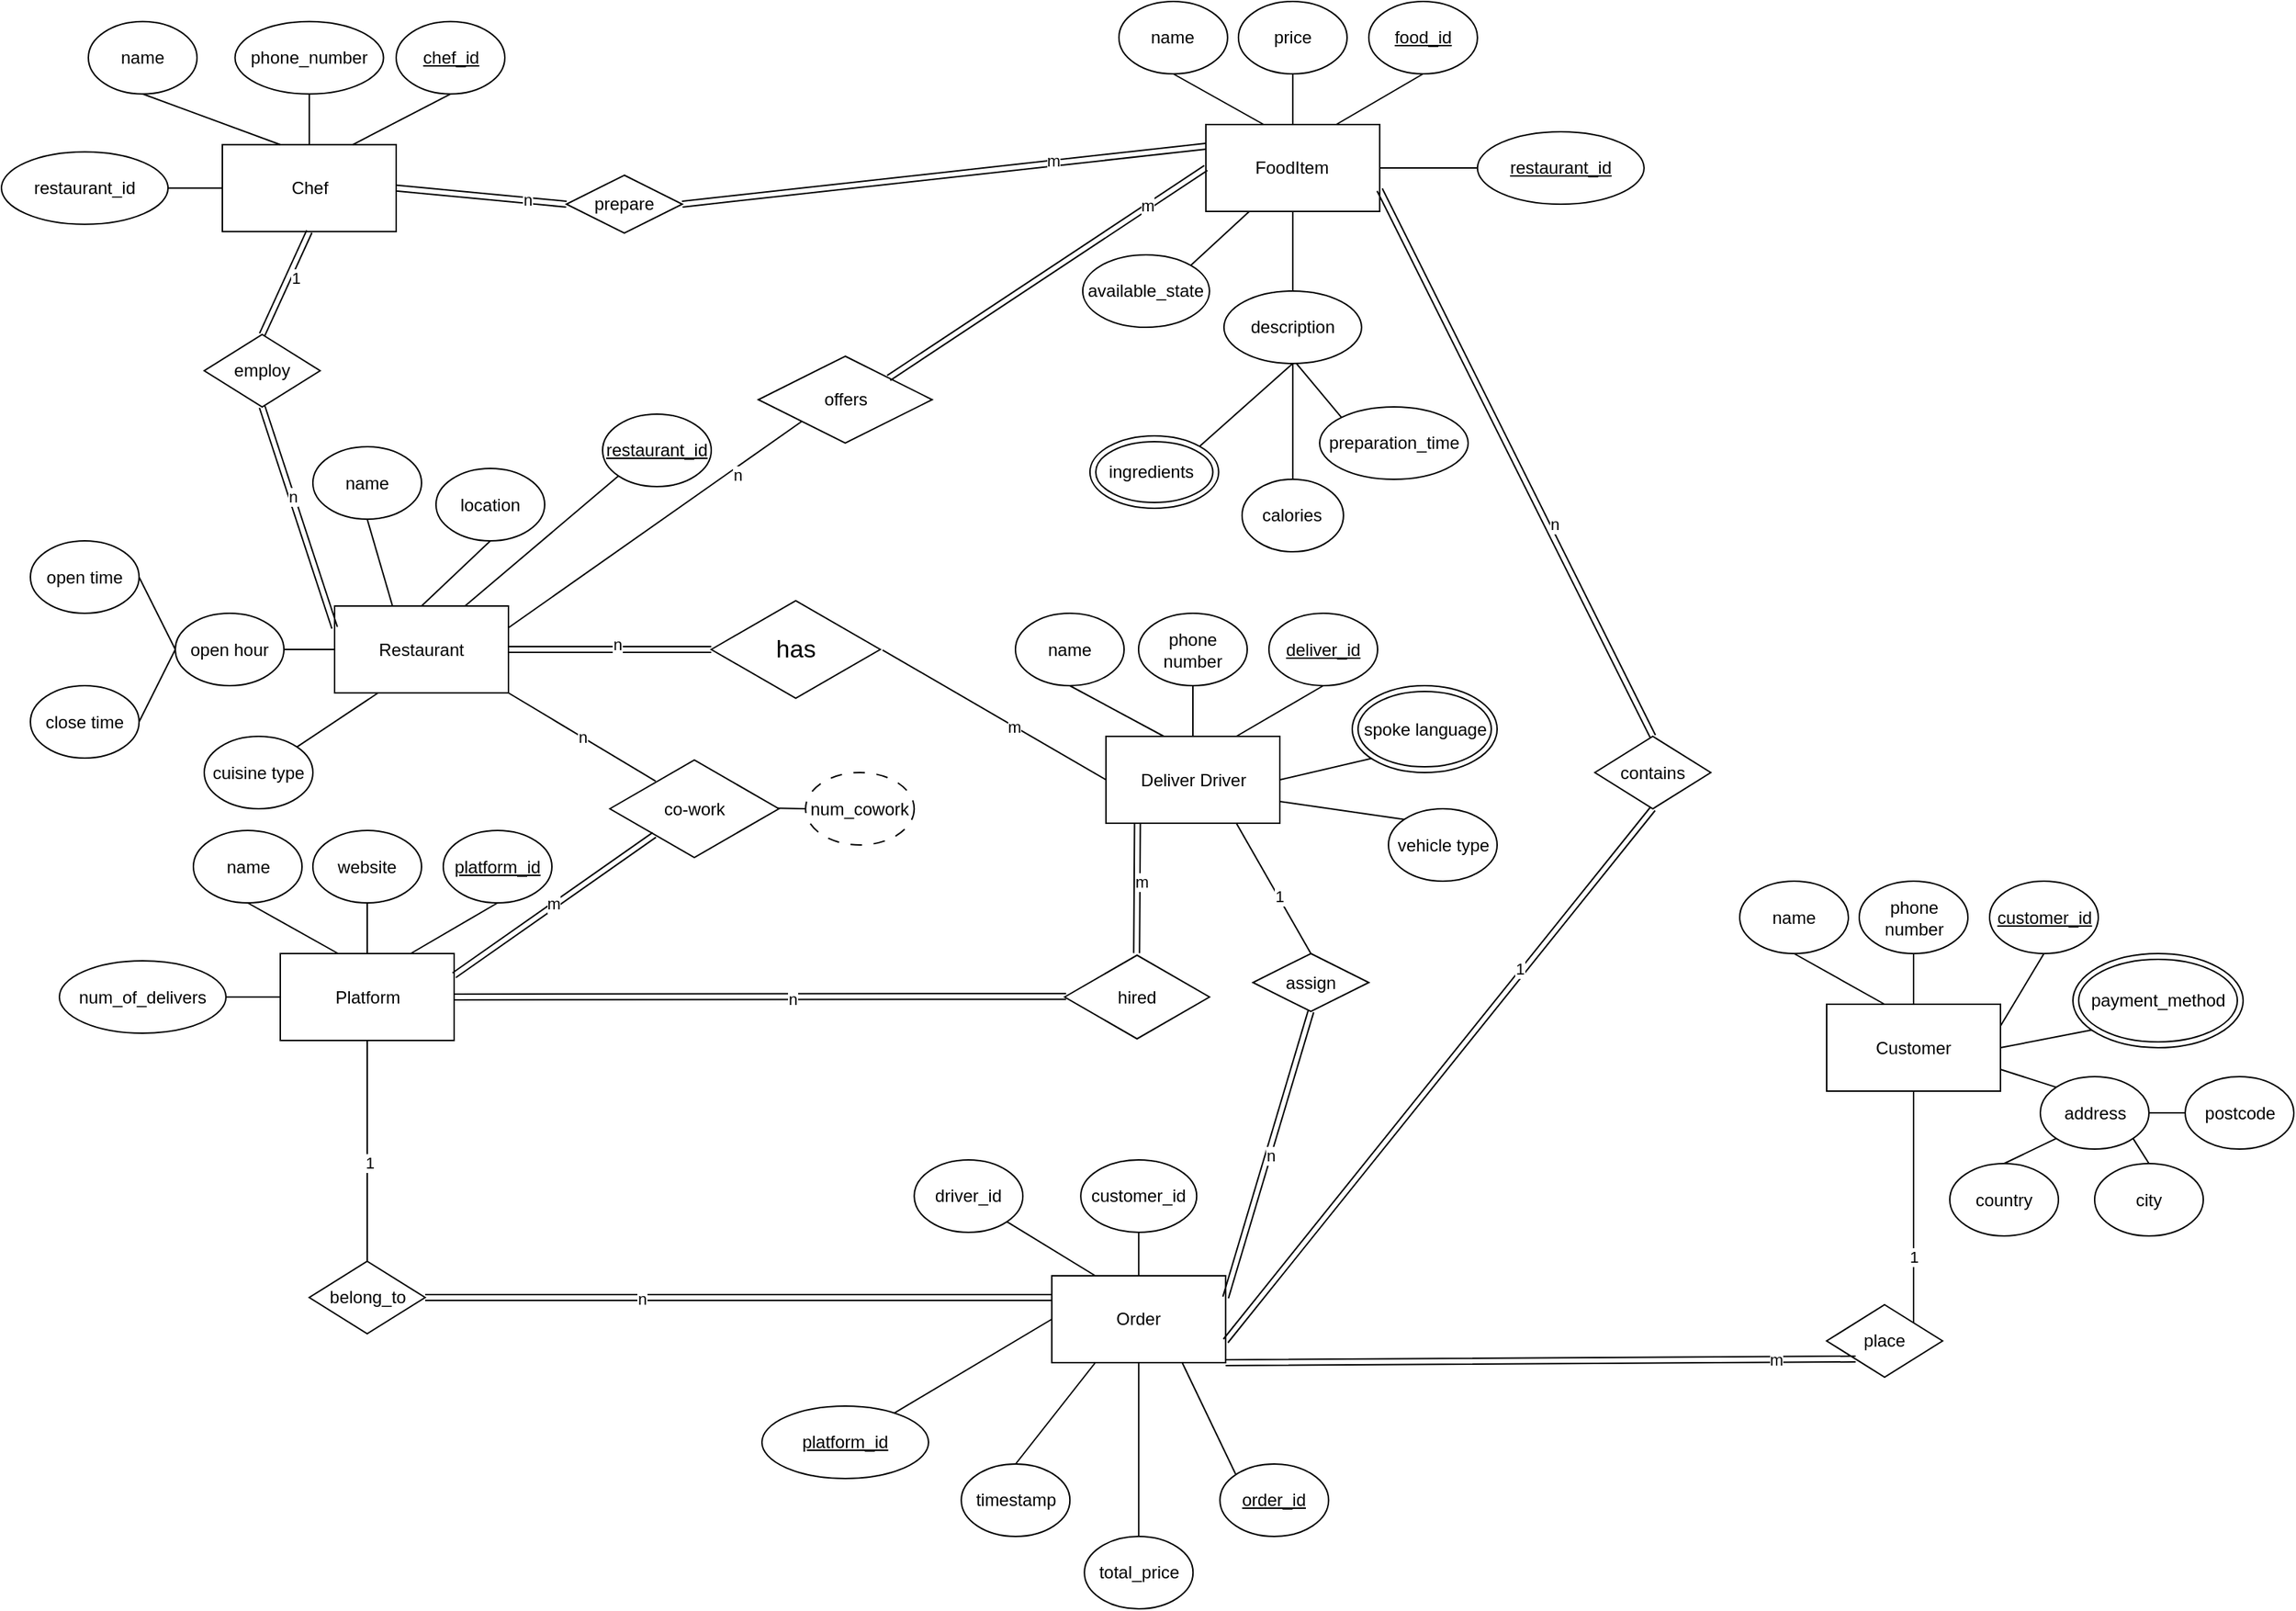 <mxfile version="26.0.16">
  <diagram id="R2lEEEUBdFMjLlhIrx00" name="Page-1">
    <mxGraphModel dx="1193" dy="809" grid="1" gridSize="10" guides="1" tooltips="1" connect="1" arrows="1" fold="1" page="1" pageScale="1" pageWidth="1654" pageHeight="1169" background="#ffffff" math="0" shadow="0" extFonts="Permanent Marker^https://fonts.googleapis.com/css?family=Permanent+Marker">
      <root>
        <mxCell id="0" />
        <mxCell id="1" parent="0" />
        <mxCell id="8IT-xfEcom7HQ6RDg2mn-1" value="Restaurant" style="rounded=0;whiteSpace=wrap;html=1;" parent="1" vertex="1">
          <mxGeometry x="290" y="537.5" width="120" height="60" as="geometry" />
        </mxCell>
        <mxCell id="8IT-xfEcom7HQ6RDg2mn-5" value="&lt;u&gt;restaurant_id&lt;/u&gt;" style="ellipse;whiteSpace=wrap;html=1;" parent="1" vertex="1">
          <mxGeometry x="475" y="405" width="75" height="50" as="geometry" />
        </mxCell>
        <mxCell id="8IT-xfEcom7HQ6RDg2mn-8" value="" style="endArrow=none;html=1;rounded=0;entryX=0;entryY=1;entryDx=0;entryDy=0;exitX=0.75;exitY=0;exitDx=0;exitDy=0;" parent="1" source="8IT-xfEcom7HQ6RDg2mn-1" target="8IT-xfEcom7HQ6RDg2mn-5" edge="1">
          <mxGeometry width="50" height="50" relative="1" as="geometry">
            <mxPoint x="320" y="537.5" as="sourcePoint" />
            <mxPoint x="460" y="577.5" as="targetPoint" />
          </mxGeometry>
        </mxCell>
        <mxCell id="8IT-xfEcom7HQ6RDg2mn-9" value="name" style="ellipse;whiteSpace=wrap;html=1;" parent="1" vertex="1">
          <mxGeometry x="275" y="427.5" width="75" height="50" as="geometry" />
        </mxCell>
        <mxCell id="8IT-xfEcom7HQ6RDg2mn-10" value="location" style="ellipse;whiteSpace=wrap;html=1;" parent="1" vertex="1">
          <mxGeometry x="360" y="442.5" width="75" height="50" as="geometry" />
        </mxCell>
        <mxCell id="8IT-xfEcom7HQ6RDg2mn-11" value="" style="endArrow=none;html=1;rounded=0;entryX=0.5;entryY=1;entryDx=0;entryDy=0;exitX=0.333;exitY=0;exitDx=0;exitDy=0;exitPerimeter=0;" parent="1" source="8IT-xfEcom7HQ6RDg2mn-1" target="8IT-xfEcom7HQ6RDg2mn-9" edge="1">
          <mxGeometry width="50" height="50" relative="1" as="geometry">
            <mxPoint x="360" y="547.5" as="sourcePoint" />
            <mxPoint x="410" y="497.5" as="targetPoint" />
          </mxGeometry>
        </mxCell>
        <mxCell id="8IT-xfEcom7HQ6RDg2mn-12" value="" style="endArrow=none;html=1;rounded=0;entryX=0.5;entryY=1;entryDx=0;entryDy=0;exitX=0.5;exitY=0;exitDx=0;exitDy=0;" parent="1" source="8IT-xfEcom7HQ6RDg2mn-1" target="8IT-xfEcom7HQ6RDg2mn-10" edge="1">
          <mxGeometry width="50" height="50" relative="1" as="geometry">
            <mxPoint x="360" y="548.5" as="sourcePoint" />
            <mxPoint x="390.983" y="471.178" as="targetPoint" />
          </mxGeometry>
        </mxCell>
        <mxCell id="8IT-xfEcom7HQ6RDg2mn-13" value="open hour" style="ellipse;whiteSpace=wrap;html=1;" parent="1" vertex="1">
          <mxGeometry x="180" y="542.5" width="75" height="50" as="geometry" />
        </mxCell>
        <mxCell id="8IT-xfEcom7HQ6RDg2mn-14" value="" style="endArrow=none;html=1;rounded=0;exitX=1;exitY=0.5;exitDx=0;exitDy=0;entryX=0;entryY=0.5;entryDx=0;entryDy=0;" parent="1" source="8IT-xfEcom7HQ6RDg2mn-13" target="8IT-xfEcom7HQ6RDg2mn-1" edge="1">
          <mxGeometry width="50" height="50" relative="1" as="geometry">
            <mxPoint x="300" y="597.5" as="sourcePoint" />
            <mxPoint x="350" y="547.5" as="targetPoint" />
          </mxGeometry>
        </mxCell>
        <mxCell id="8IT-xfEcom7HQ6RDg2mn-16" value="open time" style="ellipse;whiteSpace=wrap;html=1;" parent="1" vertex="1">
          <mxGeometry x="80" y="492.5" width="75" height="50" as="geometry" />
        </mxCell>
        <mxCell id="8IT-xfEcom7HQ6RDg2mn-17" value="close time" style="ellipse;whiteSpace=wrap;html=1;" parent="1" vertex="1">
          <mxGeometry x="80" y="592.5" width="75" height="50" as="geometry" />
        </mxCell>
        <mxCell id="8IT-xfEcom7HQ6RDg2mn-18" value="" style="endArrow=none;html=1;rounded=0;exitX=1;exitY=0.5;exitDx=0;exitDy=0;entryX=0;entryY=0.5;entryDx=0;entryDy=0;" parent="1" source="8IT-xfEcom7HQ6RDg2mn-16" target="8IT-xfEcom7HQ6RDg2mn-13" edge="1">
          <mxGeometry width="50" height="50" relative="1" as="geometry">
            <mxPoint x="180" y="597.5" as="sourcePoint" />
            <mxPoint x="230" y="547.5" as="targetPoint" />
          </mxGeometry>
        </mxCell>
        <mxCell id="8IT-xfEcom7HQ6RDg2mn-19" value="" style="endArrow=none;html=1;rounded=0;exitX=1;exitY=0.5;exitDx=0;exitDy=0;entryX=0;entryY=0.5;entryDx=0;entryDy=0;" parent="1" source="8IT-xfEcom7HQ6RDg2mn-17" target="8IT-xfEcom7HQ6RDg2mn-13" edge="1">
          <mxGeometry width="50" height="50" relative="1" as="geometry">
            <mxPoint x="180" y="597.5" as="sourcePoint" />
            <mxPoint x="230" y="547.5" as="targetPoint" />
          </mxGeometry>
        </mxCell>
        <mxCell id="8IT-xfEcom7HQ6RDg2mn-20" value="cuisine type" style="ellipse;whiteSpace=wrap;html=1;" parent="1" vertex="1">
          <mxGeometry x="200" y="627.5" width="75" height="50" as="geometry" />
        </mxCell>
        <mxCell id="8IT-xfEcom7HQ6RDg2mn-21" value="" style="endArrow=none;html=1;rounded=0;exitX=1;exitY=0;exitDx=0;exitDy=0;entryX=0.25;entryY=1;entryDx=0;entryDy=0;" parent="1" source="8IT-xfEcom7HQ6RDg2mn-20" target="8IT-xfEcom7HQ6RDg2mn-1" edge="1">
          <mxGeometry width="50" height="50" relative="1" as="geometry">
            <mxPoint x="310" y="637.5" as="sourcePoint" />
            <mxPoint x="360" y="587.5" as="targetPoint" />
          </mxGeometry>
        </mxCell>
        <mxCell id="8IT-xfEcom7HQ6RDg2mn-35" value="Deliver Driver" style="rounded=0;whiteSpace=wrap;html=1;" parent="1" vertex="1">
          <mxGeometry x="822.5" y="627.5" width="120" height="60" as="geometry" />
        </mxCell>
        <mxCell id="8IT-xfEcom7HQ6RDg2mn-36" value="&lt;u&gt;deliver_id&lt;/u&gt;" style="ellipse;whiteSpace=wrap;html=1;" parent="1" vertex="1">
          <mxGeometry x="935" y="542.5" width="75" height="50" as="geometry" />
        </mxCell>
        <mxCell id="8IT-xfEcom7HQ6RDg2mn-37" value="" style="endArrow=none;html=1;rounded=0;entryX=0.5;entryY=1;entryDx=0;entryDy=0;exitX=0.75;exitY=0;exitDx=0;exitDy=0;" parent="1" source="8IT-xfEcom7HQ6RDg2mn-35" target="8IT-xfEcom7HQ6RDg2mn-36" edge="1">
          <mxGeometry width="50" height="50" relative="1" as="geometry">
            <mxPoint x="805" y="637.5" as="sourcePoint" />
            <mxPoint x="945" y="677.5" as="targetPoint" />
          </mxGeometry>
        </mxCell>
        <mxCell id="8IT-xfEcom7HQ6RDg2mn-38" value="name" style="ellipse;whiteSpace=wrap;html=1;" parent="1" vertex="1">
          <mxGeometry x="760" y="542.5" width="75" height="50" as="geometry" />
        </mxCell>
        <mxCell id="8IT-xfEcom7HQ6RDg2mn-39" value="phone number" style="ellipse;whiteSpace=wrap;html=1;" parent="1" vertex="1">
          <mxGeometry x="845" y="542.5" width="75" height="50" as="geometry" />
        </mxCell>
        <mxCell id="8IT-xfEcom7HQ6RDg2mn-40" value="" style="endArrow=none;html=1;rounded=0;entryX=0.5;entryY=1;entryDx=0;entryDy=0;exitX=0.333;exitY=0;exitDx=0;exitDy=0;exitPerimeter=0;" parent="1" source="8IT-xfEcom7HQ6RDg2mn-35" target="8IT-xfEcom7HQ6RDg2mn-38" edge="1">
          <mxGeometry width="50" height="50" relative="1" as="geometry">
            <mxPoint x="845" y="647.5" as="sourcePoint" />
            <mxPoint x="895" y="597.5" as="targetPoint" />
          </mxGeometry>
        </mxCell>
        <mxCell id="8IT-xfEcom7HQ6RDg2mn-41" value="" style="endArrow=none;html=1;rounded=0;entryX=0.5;entryY=1;entryDx=0;entryDy=0;exitX=0.5;exitY=0;exitDx=0;exitDy=0;" parent="1" source="8IT-xfEcom7HQ6RDg2mn-35" target="8IT-xfEcom7HQ6RDg2mn-39" edge="1">
          <mxGeometry width="50" height="50" relative="1" as="geometry">
            <mxPoint x="845" y="648.5" as="sourcePoint" />
            <mxPoint x="875.983" y="571.178" as="targetPoint" />
          </mxGeometry>
        </mxCell>
        <mxCell id="8IT-xfEcom7HQ6RDg2mn-43" value="" style="endArrow=none;html=1;rounded=0;exitX=1;exitY=0.5;exitDx=0;exitDy=0;entryX=1;entryY=0.5;entryDx=0;entryDy=0;" parent="1" source="8IT-xfEcom7HQ6RDg2mn-50" target="8IT-xfEcom7HQ6RDg2mn-35" edge="1">
          <mxGeometry width="50" height="50" relative="1" as="geometry">
            <mxPoint x="740" y="667.5" as="sourcePoint" />
            <mxPoint x="835" y="647.5" as="targetPoint" />
          </mxGeometry>
        </mxCell>
        <mxCell id="8IT-xfEcom7HQ6RDg2mn-48" value="vehicle type" style="ellipse;whiteSpace=wrap;html=1;" parent="1" vertex="1">
          <mxGeometry x="1017.5" y="677.5" width="75" height="50" as="geometry" />
        </mxCell>
        <mxCell id="8IT-xfEcom7HQ6RDg2mn-49" value="" style="endArrow=none;html=1;rounded=0;exitX=0;exitY=0;exitDx=0;exitDy=0;entryX=1;entryY=0.75;entryDx=0;entryDy=0;" parent="1" source="8IT-xfEcom7HQ6RDg2mn-48" target="8IT-xfEcom7HQ6RDg2mn-35" edge="1">
          <mxGeometry width="50" height="50" relative="1" as="geometry">
            <mxPoint x="795" y="737.5" as="sourcePoint" />
            <mxPoint x="845" y="687.5" as="targetPoint" />
          </mxGeometry>
        </mxCell>
        <mxCell id="8IT-xfEcom7HQ6RDg2mn-50" value="spoke language" style="ellipse;shape=doubleEllipse;whiteSpace=wrap;html=1;" parent="1" vertex="1">
          <mxGeometry x="992.5" y="592.5" width="100" height="60" as="geometry" />
        </mxCell>
        <mxCell id="8IT-xfEcom7HQ6RDg2mn-52" value="Customer" style="rounded=0;whiteSpace=wrap;html=1;" parent="1" vertex="1">
          <mxGeometry x="1320" y="812.5" width="120" height="60" as="geometry" />
        </mxCell>
        <mxCell id="8IT-xfEcom7HQ6RDg2mn-53" value="&lt;u&gt;customer_id&lt;/u&gt;" style="ellipse;whiteSpace=wrap;html=1;" parent="1" vertex="1">
          <mxGeometry x="1432.5" y="727.5" width="75" height="50" as="geometry" />
        </mxCell>
        <mxCell id="8IT-xfEcom7HQ6RDg2mn-54" value="" style="endArrow=none;html=1;rounded=0;entryX=0.5;entryY=1;entryDx=0;entryDy=0;exitX=1;exitY=0.25;exitDx=0;exitDy=0;" parent="1" source="8IT-xfEcom7HQ6RDg2mn-52" target="8IT-xfEcom7HQ6RDg2mn-53" edge="1">
          <mxGeometry width="50" height="50" relative="1" as="geometry">
            <mxPoint x="1302.5" y="822.5" as="sourcePoint" />
            <mxPoint x="1442.5" y="862.5" as="targetPoint" />
          </mxGeometry>
        </mxCell>
        <mxCell id="8IT-xfEcom7HQ6RDg2mn-55" value="name" style="ellipse;whiteSpace=wrap;html=1;" parent="1" vertex="1">
          <mxGeometry x="1260" y="727.5" width="75" height="50" as="geometry" />
        </mxCell>
        <mxCell id="8IT-xfEcom7HQ6RDg2mn-56" value="phone number" style="ellipse;whiteSpace=wrap;html=1;" parent="1" vertex="1">
          <mxGeometry x="1342.5" y="727.5" width="75" height="50" as="geometry" />
        </mxCell>
        <mxCell id="8IT-xfEcom7HQ6RDg2mn-57" value="" style="endArrow=none;html=1;rounded=0;entryX=0.5;entryY=1;entryDx=0;entryDy=0;exitX=0.333;exitY=0;exitDx=0;exitDy=0;exitPerimeter=0;" parent="1" source="8IT-xfEcom7HQ6RDg2mn-52" target="8IT-xfEcom7HQ6RDg2mn-55" edge="1">
          <mxGeometry width="50" height="50" relative="1" as="geometry">
            <mxPoint x="1342.5" y="832.5" as="sourcePoint" />
            <mxPoint x="1392.5" y="782.5" as="targetPoint" />
          </mxGeometry>
        </mxCell>
        <mxCell id="8IT-xfEcom7HQ6RDg2mn-58" value="" style="endArrow=none;html=1;rounded=0;entryX=0.5;entryY=1;entryDx=0;entryDy=0;exitX=0.5;exitY=0;exitDx=0;exitDy=0;" parent="1" source="8IT-xfEcom7HQ6RDg2mn-52" target="8IT-xfEcom7HQ6RDg2mn-56" edge="1">
          <mxGeometry width="50" height="50" relative="1" as="geometry">
            <mxPoint x="1342.5" y="833.5" as="sourcePoint" />
            <mxPoint x="1373.483" y="756.178" as="targetPoint" />
          </mxGeometry>
        </mxCell>
        <mxCell id="8IT-xfEcom7HQ6RDg2mn-59" value="" style="endArrow=none;html=1;rounded=0;exitX=1;exitY=0.5;exitDx=0;exitDy=0;entryX=1;entryY=0.5;entryDx=0;entryDy=0;" parent="1" source="8IT-xfEcom7HQ6RDg2mn-62" target="8IT-xfEcom7HQ6RDg2mn-52" edge="1">
          <mxGeometry width="50" height="50" relative="1" as="geometry">
            <mxPoint x="1237.5" y="852.5" as="sourcePoint" />
            <mxPoint x="1332.5" y="832.5" as="targetPoint" />
          </mxGeometry>
        </mxCell>
        <mxCell id="8IT-xfEcom7HQ6RDg2mn-60" value="address" style="ellipse;whiteSpace=wrap;html=1;" parent="1" vertex="1">
          <mxGeometry x="1467.5" y="862.5" width="75" height="50" as="geometry" />
        </mxCell>
        <mxCell id="8IT-xfEcom7HQ6RDg2mn-61" value="" style="endArrow=none;html=1;rounded=0;exitX=0;exitY=0;exitDx=0;exitDy=0;entryX=1;entryY=0.75;entryDx=0;entryDy=0;" parent="1" source="8IT-xfEcom7HQ6RDg2mn-60" target="8IT-xfEcom7HQ6RDg2mn-52" edge="1">
          <mxGeometry width="50" height="50" relative="1" as="geometry">
            <mxPoint x="1292.5" y="922.5" as="sourcePoint" />
            <mxPoint x="1342.5" y="872.5" as="targetPoint" />
          </mxGeometry>
        </mxCell>
        <mxCell id="8IT-xfEcom7HQ6RDg2mn-62" value="payment_method" style="ellipse;shape=doubleEllipse;whiteSpace=wrap;html=1;" parent="1" vertex="1">
          <mxGeometry x="1490" y="777.5" width="117.5" height="65" as="geometry" />
        </mxCell>
        <mxCell id="8IT-xfEcom7HQ6RDg2mn-63" value="country" style="ellipse;whiteSpace=wrap;html=1;" parent="1" vertex="1">
          <mxGeometry x="1405" y="922.5" width="75" height="50" as="geometry" />
        </mxCell>
        <mxCell id="8IT-xfEcom7HQ6RDg2mn-64" value="city" style="ellipse;whiteSpace=wrap;html=1;" parent="1" vertex="1">
          <mxGeometry x="1505" y="922.5" width="75" height="50" as="geometry" />
        </mxCell>
        <mxCell id="8IT-xfEcom7HQ6RDg2mn-65" value="postcode" style="ellipse;whiteSpace=wrap;html=1;" parent="1" vertex="1">
          <mxGeometry x="1567.5" y="862.5" width="75" height="50" as="geometry" />
        </mxCell>
        <mxCell id="8IT-xfEcom7HQ6RDg2mn-66" value="" style="endArrow=none;html=1;rounded=0;exitX=0.5;exitY=0;exitDx=0;exitDy=0;entryX=0;entryY=1;entryDx=0;entryDy=0;" parent="1" source="8IT-xfEcom7HQ6RDg2mn-63" target="8IT-xfEcom7HQ6RDg2mn-60" edge="1">
          <mxGeometry width="50" height="50" relative="1" as="geometry">
            <mxPoint x="1487.5" y="892.5" as="sourcePoint" />
            <mxPoint x="1537.5" y="842.5" as="targetPoint" />
          </mxGeometry>
        </mxCell>
        <mxCell id="8IT-xfEcom7HQ6RDg2mn-67" value="" style="endArrow=none;html=1;rounded=0;exitX=0.5;exitY=0;exitDx=0;exitDy=0;entryX=1;entryY=1;entryDx=0;entryDy=0;" parent="1" source="8IT-xfEcom7HQ6RDg2mn-64" target="8IT-xfEcom7HQ6RDg2mn-60" edge="1">
          <mxGeometry width="50" height="50" relative="1" as="geometry">
            <mxPoint x="1487.5" y="892.5" as="sourcePoint" />
            <mxPoint x="1537.5" y="842.5" as="targetPoint" />
          </mxGeometry>
        </mxCell>
        <mxCell id="8IT-xfEcom7HQ6RDg2mn-68" value="" style="endArrow=none;html=1;rounded=0;exitX=1;exitY=0.5;exitDx=0;exitDy=0;entryX=0;entryY=0.5;entryDx=0;entryDy=0;" parent="1" source="8IT-xfEcom7HQ6RDg2mn-60" target="8IT-xfEcom7HQ6RDg2mn-65" edge="1">
          <mxGeometry width="50" height="50" relative="1" as="geometry">
            <mxPoint x="1487.5" y="892.5" as="sourcePoint" />
            <mxPoint x="1537.5" y="842.5" as="targetPoint" />
          </mxGeometry>
        </mxCell>
        <mxCell id="8IT-xfEcom7HQ6RDg2mn-69" value="Platform" style="rounded=0;whiteSpace=wrap;html=1;" parent="1" vertex="1">
          <mxGeometry x="252.5" y="777.5" width="120" height="60" as="geometry" />
        </mxCell>
        <mxCell id="8IT-xfEcom7HQ6RDg2mn-70" value="&lt;u&gt;platform_id&lt;/u&gt;" style="ellipse;whiteSpace=wrap;html=1;" parent="1" vertex="1">
          <mxGeometry x="365" y="692.5" width="75" height="50" as="geometry" />
        </mxCell>
        <mxCell id="8IT-xfEcom7HQ6RDg2mn-71" value="" style="endArrow=none;html=1;rounded=0;entryX=0.5;entryY=1;entryDx=0;entryDy=0;exitX=0.75;exitY=0;exitDx=0;exitDy=0;" parent="1" source="8IT-xfEcom7HQ6RDg2mn-69" target="8IT-xfEcom7HQ6RDg2mn-70" edge="1">
          <mxGeometry width="50" height="50" relative="1" as="geometry">
            <mxPoint x="235" y="787.5" as="sourcePoint" />
            <mxPoint x="375" y="827.5" as="targetPoint" />
          </mxGeometry>
        </mxCell>
        <mxCell id="8IT-xfEcom7HQ6RDg2mn-72" value="name" style="ellipse;whiteSpace=wrap;html=1;" parent="1" vertex="1">
          <mxGeometry x="192.5" y="692.5" width="75" height="50" as="geometry" />
        </mxCell>
        <mxCell id="8IT-xfEcom7HQ6RDg2mn-73" value="website" style="ellipse;whiteSpace=wrap;html=1;" parent="1" vertex="1">
          <mxGeometry x="275" y="692.5" width="75" height="50" as="geometry" />
        </mxCell>
        <mxCell id="8IT-xfEcom7HQ6RDg2mn-74" value="" style="endArrow=none;html=1;rounded=0;entryX=0.5;entryY=1;entryDx=0;entryDy=0;exitX=0.333;exitY=0;exitDx=0;exitDy=0;exitPerimeter=0;" parent="1" source="8IT-xfEcom7HQ6RDg2mn-69" target="8IT-xfEcom7HQ6RDg2mn-72" edge="1">
          <mxGeometry width="50" height="50" relative="1" as="geometry">
            <mxPoint x="275" y="797.5" as="sourcePoint" />
            <mxPoint x="325" y="747.5" as="targetPoint" />
          </mxGeometry>
        </mxCell>
        <mxCell id="8IT-xfEcom7HQ6RDg2mn-75" value="" style="endArrow=none;html=1;rounded=0;entryX=0.5;entryY=1;entryDx=0;entryDy=0;exitX=0.5;exitY=0;exitDx=0;exitDy=0;" parent="1" source="8IT-xfEcom7HQ6RDg2mn-69" target="8IT-xfEcom7HQ6RDg2mn-73" edge="1">
          <mxGeometry width="50" height="50" relative="1" as="geometry">
            <mxPoint x="275" y="798.5" as="sourcePoint" />
            <mxPoint x="305.983" y="721.178" as="targetPoint" />
          </mxGeometry>
        </mxCell>
        <mxCell id="8IT-xfEcom7HQ6RDg2mn-77" value="num_of_delivers" style="ellipse;whiteSpace=wrap;html=1;" parent="1" vertex="1">
          <mxGeometry x="100" y="782.5" width="115" height="50" as="geometry" />
        </mxCell>
        <mxCell id="8IT-xfEcom7HQ6RDg2mn-78" value="" style="endArrow=none;html=1;rounded=0;entryX=0;entryY=0.5;entryDx=0;entryDy=0;" parent="1" source="8IT-xfEcom7HQ6RDg2mn-77" target="8IT-xfEcom7HQ6RDg2mn-69" edge="1">
          <mxGeometry width="50" height="50" relative="1" as="geometry">
            <mxPoint x="225" y="887.5" as="sourcePoint" />
            <mxPoint x="275" y="837.5" as="targetPoint" />
          </mxGeometry>
        </mxCell>
        <mxCell id="8IT-xfEcom7HQ6RDg2mn-87" value="Order" style="rounded=0;whiteSpace=wrap;html=1;" parent="1" vertex="1">
          <mxGeometry x="785.11" y="1000" width="120" height="60" as="geometry" />
        </mxCell>
        <mxCell id="8IT-xfEcom7HQ6RDg2mn-88" value="&lt;u&gt;order_id&lt;/u&gt;" style="ellipse;whiteSpace=wrap;html=1;" parent="1" vertex="1">
          <mxGeometry x="901.17" y="1130" width="75" height="50" as="geometry" />
        </mxCell>
        <mxCell id="8IT-xfEcom7HQ6RDg2mn-89" value="" style="endArrow=none;html=1;rounded=0;entryX=0;entryY=0;entryDx=0;entryDy=0;exitX=0.75;exitY=1;exitDx=0;exitDy=0;" parent="1" source="8IT-xfEcom7HQ6RDg2mn-87" target="8IT-xfEcom7HQ6RDg2mn-88" edge="1">
          <mxGeometry width="50" height="50" relative="1" as="geometry">
            <mxPoint x="767.61" y="1010" as="sourcePoint" />
            <mxPoint x="907.61" y="1050" as="targetPoint" />
          </mxGeometry>
        </mxCell>
        <mxCell id="8IT-xfEcom7HQ6RDg2mn-90" value="timestamp" style="ellipse;whiteSpace=wrap;html=1;" parent="1" vertex="1">
          <mxGeometry x="722.61" y="1130" width="75" height="50" as="geometry" />
        </mxCell>
        <mxCell id="8IT-xfEcom7HQ6RDg2mn-91" value="total_price" style="ellipse;whiteSpace=wrap;html=1;" parent="1" vertex="1">
          <mxGeometry x="807.61" y="1180" width="75" height="50" as="geometry" />
        </mxCell>
        <mxCell id="8IT-xfEcom7HQ6RDg2mn-92" value="" style="endArrow=none;html=1;rounded=0;entryX=0.5;entryY=0;entryDx=0;entryDy=0;exitX=0.25;exitY=1;exitDx=0;exitDy=0;" parent="1" source="8IT-xfEcom7HQ6RDg2mn-87" target="8IT-xfEcom7HQ6RDg2mn-90" edge="1">
          <mxGeometry width="50" height="50" relative="1" as="geometry">
            <mxPoint x="807.61" y="1020" as="sourcePoint" />
            <mxPoint x="857.61" y="970" as="targetPoint" />
          </mxGeometry>
        </mxCell>
        <mxCell id="8IT-xfEcom7HQ6RDg2mn-93" value="" style="endArrow=none;html=1;rounded=0;entryX=0.5;entryY=0;entryDx=0;entryDy=0;exitX=0.5;exitY=1;exitDx=0;exitDy=0;" parent="1" source="8IT-xfEcom7HQ6RDg2mn-87" target="8IT-xfEcom7HQ6RDg2mn-91" edge="1">
          <mxGeometry width="50" height="50" relative="1" as="geometry">
            <mxPoint x="807.61" y="1021" as="sourcePoint" />
            <mxPoint x="838.593" y="943.678" as="targetPoint" />
          </mxGeometry>
        </mxCell>
        <mxCell id="8IT-xfEcom7HQ6RDg2mn-94" value="&lt;u&gt;platform_id&lt;/u&gt;" style="ellipse;whiteSpace=wrap;html=1;" parent="1" vertex="1">
          <mxGeometry x="585" y="1090" width="115" height="50" as="geometry" />
        </mxCell>
        <mxCell id="8IT-xfEcom7HQ6RDg2mn-95" value="" style="endArrow=none;html=1;rounded=0;entryX=0;entryY=0.5;entryDx=0;entryDy=0;" parent="1" source="8IT-xfEcom7HQ6RDg2mn-94" target="8IT-xfEcom7HQ6RDg2mn-87" edge="1">
          <mxGeometry width="50" height="50" relative="1" as="geometry">
            <mxPoint x="757.61" y="1110" as="sourcePoint" />
            <mxPoint x="807.61" y="1060" as="targetPoint" />
          </mxGeometry>
        </mxCell>
        <mxCell id="8IT-xfEcom7HQ6RDg2mn-105" value="Chef" style="rounded=0;whiteSpace=wrap;html=1;" parent="1" vertex="1">
          <mxGeometry x="212.5" y="218.9" width="120" height="60" as="geometry" />
        </mxCell>
        <mxCell id="8IT-xfEcom7HQ6RDg2mn-106" value="&lt;u&gt;chef_id&lt;/u&gt;" style="ellipse;whiteSpace=wrap;html=1;" parent="1" vertex="1">
          <mxGeometry x="332.5" y="133.9" width="75" height="50" as="geometry" />
        </mxCell>
        <mxCell id="8IT-xfEcom7HQ6RDg2mn-107" value="" style="endArrow=none;html=1;rounded=0;entryX=0.5;entryY=1;entryDx=0;entryDy=0;exitX=0.75;exitY=0;exitDx=0;exitDy=0;" parent="1" source="8IT-xfEcom7HQ6RDg2mn-105" target="8IT-xfEcom7HQ6RDg2mn-106" edge="1">
          <mxGeometry width="50" height="50" relative="1" as="geometry">
            <mxPoint x="195" y="228.9" as="sourcePoint" />
            <mxPoint x="335" y="268.9" as="targetPoint" />
          </mxGeometry>
        </mxCell>
        <mxCell id="8IT-xfEcom7HQ6RDg2mn-108" value="name" style="ellipse;whiteSpace=wrap;html=1;" parent="1" vertex="1">
          <mxGeometry x="120" y="133.9" width="75" height="50" as="geometry" />
        </mxCell>
        <mxCell id="8IT-xfEcom7HQ6RDg2mn-109" value="phone_number" style="ellipse;whiteSpace=wrap;html=1;" parent="1" vertex="1">
          <mxGeometry x="221.25" y="133.9" width="102.5" height="50" as="geometry" />
        </mxCell>
        <mxCell id="8IT-xfEcom7HQ6RDg2mn-110" value="" style="endArrow=none;html=1;rounded=0;entryX=0.5;entryY=1;entryDx=0;entryDy=0;exitX=0.333;exitY=0;exitDx=0;exitDy=0;exitPerimeter=0;" parent="1" source="8IT-xfEcom7HQ6RDg2mn-105" target="8IT-xfEcom7HQ6RDg2mn-108" edge="1">
          <mxGeometry width="50" height="50" relative="1" as="geometry">
            <mxPoint x="235" y="238.9" as="sourcePoint" />
            <mxPoint x="285" y="188.9" as="targetPoint" />
          </mxGeometry>
        </mxCell>
        <mxCell id="8IT-xfEcom7HQ6RDg2mn-111" value="" style="endArrow=none;html=1;rounded=0;entryX=0.5;entryY=1;entryDx=0;entryDy=0;exitX=0.5;exitY=0;exitDx=0;exitDy=0;" parent="1" source="8IT-xfEcom7HQ6RDg2mn-105" target="8IT-xfEcom7HQ6RDg2mn-109" edge="1">
          <mxGeometry width="50" height="50" relative="1" as="geometry">
            <mxPoint x="235" y="239.9" as="sourcePoint" />
            <mxPoint x="265.983" y="162.578" as="targetPoint" />
          </mxGeometry>
        </mxCell>
        <mxCell id="8IT-xfEcom7HQ6RDg2mn-112" value="restaurant_id" style="ellipse;whiteSpace=wrap;html=1;" parent="1" vertex="1">
          <mxGeometry x="60" y="223.9" width="115" height="50" as="geometry" />
        </mxCell>
        <mxCell id="8IT-xfEcom7HQ6RDg2mn-113" value="" style="endArrow=none;html=1;rounded=0;entryX=0;entryY=0.5;entryDx=0;entryDy=0;" parent="1" source="8IT-xfEcom7HQ6RDg2mn-112" target="8IT-xfEcom7HQ6RDg2mn-105" edge="1">
          <mxGeometry width="50" height="50" relative="1" as="geometry">
            <mxPoint x="185" y="328.9" as="sourcePoint" />
            <mxPoint x="210" y="243.9" as="targetPoint" />
          </mxGeometry>
        </mxCell>
        <mxCell id="8IT-xfEcom7HQ6RDg2mn-128" style="edgeStyle=orthogonalEdgeStyle;rounded=0;orthogonalLoop=1;jettySize=auto;html=1;entryX=1;entryY=0.5;entryDx=0;entryDy=0;shape=link;" parent="1" source="8IT-xfEcom7HQ6RDg2mn-126" target="8IT-xfEcom7HQ6RDg2mn-1" edge="1">
          <mxGeometry relative="1" as="geometry" />
        </mxCell>
        <mxCell id="8IT-xfEcom7HQ6RDg2mn-134" value="n" style="edgeLabel;html=1;align=center;verticalAlign=middle;resizable=0;points=[];" parent="8IT-xfEcom7HQ6RDg2mn-128" vertex="1" connectable="0">
          <mxGeometry x="-0.066" y="-4" relative="1" as="geometry">
            <mxPoint as="offset" />
          </mxGeometry>
        </mxCell>
        <mxCell id="8IT-xfEcom7HQ6RDg2mn-126" value="&lt;font style=&quot;font-size: 17px;&quot;&gt;has&lt;/font&gt;" style="html=1;whiteSpace=wrap;aspect=fixed;shape=isoRectangle;" parent="1" vertex="1">
          <mxGeometry x="550" y="532.5" width="116.67" height="70" as="geometry" />
        </mxCell>
        <mxCell id="8IT-xfEcom7HQ6RDg2mn-133" value="" style="endArrow=none;html=1;rounded=0;exitX=1.014;exitY=0.506;exitDx=0;exitDy=0;exitPerimeter=0;entryX=0;entryY=0.5;entryDx=0;entryDy=0;" parent="1" source="8IT-xfEcom7HQ6RDg2mn-126" target="8IT-xfEcom7HQ6RDg2mn-35" edge="1">
          <mxGeometry width="50" height="50" relative="1" as="geometry">
            <mxPoint x="660" y="637.5" as="sourcePoint" />
            <mxPoint x="710" y="587.5" as="targetPoint" />
          </mxGeometry>
        </mxCell>
        <mxCell id="8IT-xfEcom7HQ6RDg2mn-135" value="m" style="edgeLabel;html=1;align=center;verticalAlign=middle;resizable=0;points=[];" parent="8IT-xfEcom7HQ6RDg2mn-133" vertex="1" connectable="0">
          <mxGeometry x="0.177" relative="1" as="geometry">
            <mxPoint as="offset" />
          </mxGeometry>
        </mxCell>
        <mxCell id="8IT-xfEcom7HQ6RDg2mn-136" value="hired" style="html=1;whiteSpace=wrap;aspect=fixed;shape=isoRectangle;" parent="1" vertex="1">
          <mxGeometry x="793.94" y="777.5" width="100" height="60" as="geometry" />
        </mxCell>
        <mxCell id="8IT-xfEcom7HQ6RDg2mn-137" value="" style="endArrow=none;html=1;rounded=0;entryX=0.181;entryY=0.997;entryDx=0;entryDy=0;shape=link;entryPerimeter=0;exitX=0.497;exitY=-0.005;exitDx=0;exitDy=0;exitPerimeter=0;" parent="1" source="8IT-xfEcom7HQ6RDg2mn-136" target="8IT-xfEcom7HQ6RDg2mn-35" edge="1">
          <mxGeometry width="50" height="50" relative="1" as="geometry">
            <mxPoint x="845" y="778" as="sourcePoint" />
            <mxPoint x="650" y="707.5" as="targetPoint" />
          </mxGeometry>
        </mxCell>
        <mxCell id="8IT-xfEcom7HQ6RDg2mn-141" value="m" style="edgeLabel;html=1;align=center;verticalAlign=middle;resizable=0;points=[];" parent="8IT-xfEcom7HQ6RDg2mn-137" vertex="1" connectable="0">
          <mxGeometry x="0.089" y="-3" relative="1" as="geometry">
            <mxPoint as="offset" />
          </mxGeometry>
        </mxCell>
        <mxCell id="8IT-xfEcom7HQ6RDg2mn-139" value="" style="endArrow=none;html=1;rounded=0;exitX=1;exitY=0.5;exitDx=0;exitDy=0;entryX=0.01;entryY=0.493;entryDx=0;entryDy=0;entryPerimeter=0;shape=link;" parent="1" source="8IT-xfEcom7HQ6RDg2mn-69" target="8IT-xfEcom7HQ6RDg2mn-136" edge="1">
          <mxGeometry width="50" height="50" relative="1" as="geometry">
            <mxPoint x="600" y="757.5" as="sourcePoint" />
            <mxPoint x="650" y="707.5" as="targetPoint" />
          </mxGeometry>
        </mxCell>
        <mxCell id="8IT-xfEcom7HQ6RDg2mn-140" value="n" style="edgeLabel;html=1;align=center;verticalAlign=middle;resizable=0;points=[];" parent="8IT-xfEcom7HQ6RDg2mn-139" vertex="1" connectable="0">
          <mxGeometry x="0.106" y="-1" relative="1" as="geometry">
            <mxPoint as="offset" />
          </mxGeometry>
        </mxCell>
        <mxCell id="8IT-xfEcom7HQ6RDg2mn-142" value="FoodItem&lt;span style=&quot;caret-color: rgba(0, 0, 0, 0); color: rgba(0, 0, 0, 0); font-family: monospace; font-size: 0px; text-align: start; white-space: nowrap;&quot;&gt;%3CmxGraphModel%3E%3Croot%3E%3CmxCell%20id%3D%220%22%2F%3E%3CmxCell%20id%3D%221%22%20parent%3D%220%22%2F%3E%3CmxCell%20id%3D%222%22%20value%3D%22Platform%22%20style%3D%22rounded%3D0%3BwhiteSpace%3Dwrap%3Bhtml%3D1%3B%22%20vertex%3D%221%22%20parent%3D%221%22%3E%3CmxGeometry%20x%3D%22152.5%22%20y%3D%22382.5%22%20width%3D%22120%22%20height%3D%2260%22%20as%3D%22geometry%22%2F%3E%3C%2FmxCell%3E%3CmxCell%20id%3D%223%22%20value%3D%22%26lt%3Bu%26gt%3Bplatform_id%26lt%3B%2Fu%26gt%3B%22%20style%3D%22ellipse%3BwhiteSpace%3Dwrap%3Bhtml%3D1%3B%22%20vertex%3D%221%22%20parent%3D%221%22%3E%3CmxGeometry%20x%3D%22265%22%20y%3D%22297.5%22%20width%3D%2275%22%20height%3D%2250%22%20as%3D%22geometry%22%2F%3E%3C%2FmxCell%3E%3CmxCell%20id%3D%224%22%20value%3D%22%22%20style%3D%22endArrow%3Dnone%3Bhtml%3D1%3Brounded%3D0%3BentryX%3D0.5%3BentryY%3D1%3BentryDx%3D0%3BentryDy%3D0%3BexitX%3D0.75%3BexitY%3D0%3BexitDx%3D0%3BexitDy%3D0%3B%22%20edge%3D%221%22%20source%3D%222%22%20target%3D%223%22%20parent%3D%221%22%3E%3CmxGeometry%20width%3D%2250%22%20height%3D%2250%22%20relative%3D%221%22%20as%3D%22geometry%22%3E%3CmxPoint%20x%3D%22135%22%20y%3D%22392.5%22%20as%3D%22sourcePoint%22%2F%3E%3CmxPoint%20x%3D%22275%22%20y%3D%22432.5%22%20as%3D%22targetPoint%22%2F%3E%3C%2FmxGeometry%3E%3C%2FmxCell%3E%3CmxCell%20id%3D%225%22%20value%3D%22name%22%20style%3D%22ellipse%3BwhiteSpace%3Dwrap%3Bhtml%3D1%3B%22%20vertex%3D%221%22%20parent%3D%221%22%3E%3CmxGeometry%20x%3D%2292.5%22%20y%3D%22297.5%22%20width%3D%2275%22%20height%3D%2250%22%20as%3D%22geometry%22%2F%3E%3C%2FmxCell%3E%3CmxCell%20id%3D%226%22%20value%3D%22website%22%20style%3D%22ellipse%3BwhiteSpace%3Dwrap%3Bhtml%3D1%3B%22%20vertex%3D%221%22%20parent%3D%221%22%3E%3CmxGeometry%20x%3D%22175%22%20y%3D%22297.5%22%20width%3D%2275%22%20height%3D%2250%22%20as%3D%22geometry%22%2F%3E%3C%2FmxCell%3E%3CmxCell%20id%3D%227%22%20value%3D%22%22%20style%3D%22endArrow%3Dnone%3Bhtml%3D1%3Brounded%3D0%3BentryX%3D0.5%3BentryY%3D1%3BentryDx%3D0%3BentryDy%3D0%3BexitX%3D0.333%3BexitY%3D0%3BexitDx%3D0%3BexitDy%3D0%3BexitPerimeter%3D0%3B%22%20edge%3D%221%22%20source%3D%222%22%20target%3D%225%22%20parent%3D%221%22%3E%3CmxGeometry%20width%3D%2250%22%20height%3D%2250%22%20relative%3D%221%22%20as%3D%22geometry%22%3E%3CmxPoint%20x%3D%22175%22%20y%3D%22402.5%22%20as%3D%22sourcePoint%22%2F%3E%3CmxPoint%20x%3D%22225%22%20y%3D%22352.5%22%20as%3D%22targetPoint%22%2F%3E%3C%2FmxGeometry%3E%3C%2FmxCell%3E%3CmxCell%20id%3D%228%22%20value%3D%22%22%20style%3D%22endArrow%3Dnone%3Bhtml%3D1%3Brounded%3D0%3BentryX%3D0.5%3BentryY%3D1%3BentryDx%3D0%3BentryDy%3D0%3BexitX%3D0.5%3BexitY%3D0%3BexitDx%3D0%3BexitDy%3D0%3B%22%20edge%3D%221%22%20source%3D%222%22%20target%3D%226%22%20parent%3D%221%22%3E%3CmxGeometry%20width%3D%2250%22%20height%3D%2250%22%20relative%3D%221%22%20as%3D%22geometry%22%3E%3CmxPoint%20x%3D%22175%22%20y%3D%22403.5%22%20as%3D%22sourcePoint%22%2F%3E%3CmxPoint%20x%3D%22205.983%22%20y%3D%22326.178%22%20as%3D%22targetPoint%22%2F%3E%3C%2FmxGeometry%3E%3C%2FmxCell%3E%3CmxCell%20id%3D%229%22%20value%3D%22num_of_delivers%22%20style%3D%22ellipse%3BwhiteSpace%3Dwrap%3Bhtml%3D1%3B%22%20vertex%3D%221%22%20parent%3D%221%22%3E%3CmxGeometry%20y%3D%22387.5%22%20width%3D%22115%22%20height%3D%2250%22%20as%3D%22geometry%22%2F%3E%3C%2FmxCell%3E%3CmxCell%20id%3D%2210%22%20value%3D%22%22%20style%3D%22endArrow%3Dnone%3Bhtml%3D1%3Brounded%3D0%3BentryX%3D0%3BentryY%3D0.5%3BentryDx%3D0%3BentryDy%3D0%3B%22%20edge%3D%221%22%20source%3D%229%22%20target%3D%222%22%20parent%3D%221%22%3E%3CmxGeometry%20width%3D%2250%22%20height%3D%2250%22%20relative%3D%221%22%20as%3D%22geometry%22%3E%3CmxPoint%20x%3D%22125%22%20y%3D%22492.5%22%20as%3D%22sourcePoint%22%2F%3E%3CmxPoint%20x%3D%22175%22%20y%3D%22442.5%22%20as%3D%22targetPoint%22%2F%3E%3C%2FmxGeometry%3E%3C%2FmxCell%3E%3C%2Froot%3E%3C%2FmxGraphModel%3E&lt;/span&gt;" style="rounded=0;whiteSpace=wrap;html=1;" parent="1" vertex="1">
          <mxGeometry x="891.44" y="205" width="120" height="60" as="geometry" />
        </mxCell>
        <mxCell id="8IT-xfEcom7HQ6RDg2mn-143" value="&lt;u&gt;food_id&lt;/u&gt;" style="ellipse;whiteSpace=wrap;html=1;" parent="1" vertex="1">
          <mxGeometry x="1003.94" y="120" width="75" height="50" as="geometry" />
        </mxCell>
        <mxCell id="8IT-xfEcom7HQ6RDg2mn-144" value="" style="endArrow=none;html=1;rounded=0;entryX=0.5;entryY=1;entryDx=0;entryDy=0;exitX=0.75;exitY=0;exitDx=0;exitDy=0;" parent="1" source="8IT-xfEcom7HQ6RDg2mn-142" target="8IT-xfEcom7HQ6RDg2mn-143" edge="1">
          <mxGeometry width="50" height="50" relative="1" as="geometry">
            <mxPoint x="873.94" y="215" as="sourcePoint" />
            <mxPoint x="1013.94" y="255" as="targetPoint" />
          </mxGeometry>
        </mxCell>
        <mxCell id="8IT-xfEcom7HQ6RDg2mn-145" value="name" style="ellipse;whiteSpace=wrap;html=1;" parent="1" vertex="1">
          <mxGeometry x="831.44" y="120" width="75" height="50" as="geometry" />
        </mxCell>
        <mxCell id="8IT-xfEcom7HQ6RDg2mn-146" value="price" style="ellipse;whiteSpace=wrap;html=1;" parent="1" vertex="1">
          <mxGeometry x="913.94" y="120" width="75" height="50" as="geometry" />
        </mxCell>
        <mxCell id="8IT-xfEcom7HQ6RDg2mn-147" value="" style="endArrow=none;html=1;rounded=0;entryX=0.5;entryY=1;entryDx=0;entryDy=0;exitX=0.333;exitY=0;exitDx=0;exitDy=0;exitPerimeter=0;" parent="1" source="8IT-xfEcom7HQ6RDg2mn-142" target="8IT-xfEcom7HQ6RDg2mn-145" edge="1">
          <mxGeometry width="50" height="50" relative="1" as="geometry">
            <mxPoint x="913.94" y="225" as="sourcePoint" />
            <mxPoint x="963.94" y="175" as="targetPoint" />
          </mxGeometry>
        </mxCell>
        <mxCell id="8IT-xfEcom7HQ6RDg2mn-148" value="" style="endArrow=none;html=1;rounded=0;entryX=0.5;entryY=1;entryDx=0;entryDy=0;exitX=0.5;exitY=0;exitDx=0;exitDy=0;" parent="1" source="8IT-xfEcom7HQ6RDg2mn-142" target="8IT-xfEcom7HQ6RDg2mn-146" edge="1">
          <mxGeometry width="50" height="50" relative="1" as="geometry">
            <mxPoint x="913.94" y="226" as="sourcePoint" />
            <mxPoint x="944.923" y="148.678" as="targetPoint" />
          </mxGeometry>
        </mxCell>
        <mxCell id="8IT-xfEcom7HQ6RDg2mn-149" value="&lt;u&gt;restaurant_id&lt;/u&gt;" style="ellipse;whiteSpace=wrap;html=1;" parent="1" vertex="1">
          <mxGeometry x="1078.94" y="210" width="115" height="50" as="geometry" />
        </mxCell>
        <mxCell id="8IT-xfEcom7HQ6RDg2mn-150" value="" style="endArrow=none;html=1;rounded=0;entryX=1;entryY=0.5;entryDx=0;entryDy=0;" parent="1" source="8IT-xfEcom7HQ6RDg2mn-149" target="8IT-xfEcom7HQ6RDg2mn-142" edge="1">
          <mxGeometry width="50" height="50" relative="1" as="geometry">
            <mxPoint x="863.94" y="315" as="sourcePoint" />
            <mxPoint x="913.94" y="265" as="targetPoint" />
          </mxGeometry>
        </mxCell>
        <mxCell id="8IT-xfEcom7HQ6RDg2mn-151" value="" style="endArrow=none;html=1;rounded=0;entryX=0.25;entryY=1;entryDx=0;entryDy=0;exitX=1;exitY=0;exitDx=0;exitDy=0;" parent="1" source="8IT-xfEcom7HQ6RDg2mn-152" target="8IT-xfEcom7HQ6RDg2mn-142" edge="1">
          <mxGeometry width="50" height="50" relative="1" as="geometry">
            <mxPoint x="873.94" y="300" as="sourcePoint" />
            <mxPoint x="1043.94" y="250" as="targetPoint" />
          </mxGeometry>
        </mxCell>
        <mxCell id="8IT-xfEcom7HQ6RDg2mn-152" value="available_state" style="ellipse;whiteSpace=wrap;html=1;" parent="1" vertex="1">
          <mxGeometry x="806.44" y="295" width="87.5" height="50" as="geometry" />
        </mxCell>
        <mxCell id="8IT-xfEcom7HQ6RDg2mn-153" value="" style="endArrow=none;html=1;rounded=0;exitX=0.5;exitY=1;exitDx=0;exitDy=0;entryX=0.5;entryY=0;entryDx=0;entryDy=0;" parent="1" source="8IT-xfEcom7HQ6RDg2mn-142" target="8IT-xfEcom7HQ6RDg2mn-154" edge="1">
          <mxGeometry width="50" height="50" relative="1" as="geometry">
            <mxPoint x="953.94" y="290" as="sourcePoint" />
            <mxPoint x="951.94" y="310" as="targetPoint" />
          </mxGeometry>
        </mxCell>
        <mxCell id="8IT-xfEcom7HQ6RDg2mn-154" value="description" style="ellipse;whiteSpace=wrap;html=1;" parent="1" vertex="1">
          <mxGeometry x="903.94" y="320" width="95" height="50" as="geometry" />
        </mxCell>
        <mxCell id="8IT-xfEcom7HQ6RDg2mn-155" value="" style="endArrow=none;html=1;rounded=0;entryX=0.5;entryY=1;entryDx=0;entryDy=0;exitX=1;exitY=0;exitDx=0;exitDy=0;" parent="1" source="8IT-xfEcom7HQ6RDg2mn-156" target="8IT-xfEcom7HQ6RDg2mn-154" edge="1">
          <mxGeometry width="50" height="50" relative="1" as="geometry">
            <mxPoint x="903.94" y="410" as="sourcePoint" />
            <mxPoint x="1003.94" y="370" as="targetPoint" />
          </mxGeometry>
        </mxCell>
        <mxCell id="8IT-xfEcom7HQ6RDg2mn-156" value="ingredients&amp;nbsp;" style="ellipse;shape=doubleEllipse;whiteSpace=wrap;html=1;" parent="1" vertex="1">
          <mxGeometry x="811.44" y="420" width="88.83" height="50" as="geometry" />
        </mxCell>
        <mxCell id="8IT-xfEcom7HQ6RDg2mn-157" value="" style="endArrow=none;html=1;rounded=0;entryX=0.5;entryY=1;entryDx=0;entryDy=0;exitX=0.5;exitY=0;exitDx=0;exitDy=0;" parent="1" source="8IT-xfEcom7HQ6RDg2mn-158" target="8IT-xfEcom7HQ6RDg2mn-154" edge="1">
          <mxGeometry width="50" height="50" relative="1" as="geometry">
            <mxPoint x="953.94" y="400" as="sourcePoint" />
            <mxPoint x="1003.94" y="370" as="targetPoint" />
          </mxGeometry>
        </mxCell>
        <mxCell id="8IT-xfEcom7HQ6RDg2mn-158" value="calories" style="ellipse;whiteSpace=wrap;html=1;" parent="1" vertex="1">
          <mxGeometry x="916.44" y="450" width="70" height="50" as="geometry" />
        </mxCell>
        <mxCell id="8IT-xfEcom7HQ6RDg2mn-159" value="" style="endArrow=none;html=1;rounded=0;entryX=0;entryY=0;entryDx=0;entryDy=0;" parent="1" target="8IT-xfEcom7HQ6RDg2mn-160" edge="1">
          <mxGeometry width="50" height="50" relative="1" as="geometry">
            <mxPoint x="953.94" y="370" as="sourcePoint" />
            <mxPoint x="1023.94" y="400" as="targetPoint" />
          </mxGeometry>
        </mxCell>
        <mxCell id="8IT-xfEcom7HQ6RDg2mn-160" value="preparation_time" style="ellipse;whiteSpace=wrap;html=1;" parent="1" vertex="1">
          <mxGeometry x="970.0" y="400" width="102.5" height="50" as="geometry" />
        </mxCell>
        <mxCell id="8IT-xfEcom7HQ6RDg2mn-161" value="co-work" style="html=1;whiteSpace=wrap;aspect=fixed;shape=isoRectangle;" parent="1" vertex="1">
          <mxGeometry x="480" y="642.5" width="116.67" height="70" as="geometry" />
        </mxCell>
        <mxCell id="8IT-xfEcom7HQ6RDg2mn-162" value="n" style="endArrow=none;html=1;rounded=0;exitX=1;exitY=1;exitDx=0;exitDy=0;entryX=0.271;entryY=0.228;entryDx=0;entryDy=0;entryPerimeter=0;" parent="1" source="8IT-xfEcom7HQ6RDg2mn-1" target="8IT-xfEcom7HQ6RDg2mn-161" edge="1">
          <mxGeometry width="50" height="50" relative="1" as="geometry">
            <mxPoint x="490" y="710" as="sourcePoint" />
            <mxPoint x="540" y="660" as="targetPoint" />
          </mxGeometry>
        </mxCell>
        <mxCell id="8IT-xfEcom7HQ6RDg2mn-163" value="" style="endArrow=none;html=1;rounded=0;exitX=1;exitY=0.25;exitDx=0;exitDy=0;entryX=0.263;entryY=0.758;entryDx=0;entryDy=0;entryPerimeter=0;shape=link;" parent="1" source="8IT-xfEcom7HQ6RDg2mn-69" target="8IT-xfEcom7HQ6RDg2mn-161" edge="1">
          <mxGeometry width="50" height="50" relative="1" as="geometry">
            <mxPoint x="490" y="710" as="sourcePoint" />
            <mxPoint x="540" y="660" as="targetPoint" />
          </mxGeometry>
        </mxCell>
        <mxCell id="8IT-xfEcom7HQ6RDg2mn-164" value="m" style="edgeLabel;html=1;align=center;verticalAlign=middle;resizable=0;points=[];" parent="8IT-xfEcom7HQ6RDg2mn-163" vertex="1" connectable="0">
          <mxGeometry x="0.004" y="1" relative="1" as="geometry">
            <mxPoint as="offset" />
          </mxGeometry>
        </mxCell>
        <mxCell id="8IT-xfEcom7HQ6RDg2mn-165" value="num_cowork" style="ellipse;whiteSpace=wrap;html=1;dashed=1;dashPattern=8 8;" parent="1" vertex="1">
          <mxGeometry x="615.11" y="652.5" width="75" height="50" as="geometry" />
        </mxCell>
        <mxCell id="8IT-xfEcom7HQ6RDg2mn-166" value="" style="endArrow=none;html=1;rounded=0;exitX=0.991;exitY=0.494;exitDx=0;exitDy=0;exitPerimeter=0;entryX=0;entryY=0.5;entryDx=0;entryDy=0;" parent="1" source="8IT-xfEcom7HQ6RDg2mn-161" target="8IT-xfEcom7HQ6RDg2mn-165" edge="1">
          <mxGeometry width="50" height="50" relative="1" as="geometry">
            <mxPoint x="600" y="730" as="sourcePoint" />
            <mxPoint x="650" y="680" as="targetPoint" />
          </mxGeometry>
        </mxCell>
        <mxCell id="8IT-xfEcom7HQ6RDg2mn-167" value="driver_id" style="ellipse;whiteSpace=wrap;html=1;" parent="1" vertex="1">
          <mxGeometry x="690.11" y="920" width="75" height="50" as="geometry" />
        </mxCell>
        <mxCell id="8IT-xfEcom7HQ6RDg2mn-168" value="customer_id" style="ellipse;whiteSpace=wrap;html=1;" parent="1" vertex="1">
          <mxGeometry x="805.11" y="920" width="80" height="50" as="geometry" />
        </mxCell>
        <mxCell id="8IT-xfEcom7HQ6RDg2mn-169" value="" style="endArrow=none;html=1;rounded=0;exitX=0.25;exitY=0;exitDx=0;exitDy=0;entryX=1;entryY=1;entryDx=0;entryDy=0;" parent="1" source="8IT-xfEcom7HQ6RDg2mn-87" target="8IT-xfEcom7HQ6RDg2mn-167" edge="1">
          <mxGeometry width="50" height="50" relative="1" as="geometry">
            <mxPoint x="862.61" y="1020" as="sourcePoint" />
            <mxPoint x="912.61" y="970" as="targetPoint" />
          </mxGeometry>
        </mxCell>
        <mxCell id="8IT-xfEcom7HQ6RDg2mn-170" value="" style="endArrow=none;html=1;rounded=0;exitX=0.5;exitY=0;exitDx=0;exitDy=0;entryX=0.5;entryY=1;entryDx=0;entryDy=0;" parent="1" source="8IT-xfEcom7HQ6RDg2mn-87" target="8IT-xfEcom7HQ6RDg2mn-168" edge="1">
          <mxGeometry width="50" height="50" relative="1" as="geometry">
            <mxPoint x="862.61" y="1020" as="sourcePoint" />
            <mxPoint x="912.61" y="970" as="targetPoint" />
          </mxGeometry>
        </mxCell>
        <mxCell id="8IT-xfEcom7HQ6RDg2mn-171" value="belong_to" style="rhombus;whiteSpace=wrap;html=1;" parent="1" vertex="1">
          <mxGeometry x="272.5" y="990" width="80" height="50" as="geometry" />
        </mxCell>
        <mxCell id="8IT-xfEcom7HQ6RDg2mn-173" value="" style="endArrow=none;html=1;rounded=0;exitX=0.5;exitY=0;exitDx=0;exitDy=0;entryX=0.5;entryY=1;entryDx=0;entryDy=0;" parent="1" source="8IT-xfEcom7HQ6RDg2mn-171" target="8IT-xfEcom7HQ6RDg2mn-69" edge="1">
          <mxGeometry width="50" height="50" relative="1" as="geometry">
            <mxPoint x="470" y="917.5" as="sourcePoint" />
            <mxPoint x="520" y="867.5" as="targetPoint" />
          </mxGeometry>
        </mxCell>
        <mxCell id="8IT-xfEcom7HQ6RDg2mn-177" value="1" style="edgeLabel;html=1;align=center;verticalAlign=middle;resizable=0;points=[];" parent="8IT-xfEcom7HQ6RDg2mn-173" vertex="1" connectable="0">
          <mxGeometry x="-0.107" y="-1" relative="1" as="geometry">
            <mxPoint as="offset" />
          </mxGeometry>
        </mxCell>
        <mxCell id="8IT-xfEcom7HQ6RDg2mn-175" value="" style="endArrow=none;html=1;rounded=0;exitX=1;exitY=0.5;exitDx=0;exitDy=0;entryX=0;entryY=0.25;entryDx=0;entryDy=0;shape=link;" parent="1" source="8IT-xfEcom7HQ6RDg2mn-171" target="8IT-xfEcom7HQ6RDg2mn-87" edge="1">
          <mxGeometry width="50" height="50" relative="1" as="geometry">
            <mxPoint x="430" y="920" as="sourcePoint" />
            <mxPoint x="480" y="870" as="targetPoint" />
          </mxGeometry>
        </mxCell>
        <mxCell id="8IT-xfEcom7HQ6RDg2mn-176" value="n" style="edgeLabel;html=1;align=center;verticalAlign=middle;resizable=0;points=[];" parent="8IT-xfEcom7HQ6RDg2mn-175" vertex="1" connectable="0">
          <mxGeometry x="-0.312" y="-1" relative="1" as="geometry">
            <mxPoint as="offset" />
          </mxGeometry>
        </mxCell>
        <mxCell id="8IT-xfEcom7HQ6RDg2mn-178" value="offers" style="rhombus;whiteSpace=wrap;html=1;" parent="1" vertex="1">
          <mxGeometry x="582.5" y="365" width="120" height="60" as="geometry" />
        </mxCell>
        <mxCell id="8IT-xfEcom7HQ6RDg2mn-179" value="" style="endArrow=none;html=1;rounded=0;exitX=1;exitY=0.25;exitDx=0;exitDy=0;entryX=0;entryY=1;entryDx=0;entryDy=0;" parent="1" source="8IT-xfEcom7HQ6RDg2mn-1" target="8IT-xfEcom7HQ6RDg2mn-178" edge="1">
          <mxGeometry width="50" height="50" relative="1" as="geometry">
            <mxPoint x="630" y="460" as="sourcePoint" />
            <mxPoint x="580" y="210" as="targetPoint" />
          </mxGeometry>
        </mxCell>
        <mxCell id="8IT-xfEcom7HQ6RDg2mn-182" value="n" style="edgeLabel;html=1;align=center;verticalAlign=middle;resizable=0;points=[];" parent="8IT-xfEcom7HQ6RDg2mn-179" vertex="1" connectable="0">
          <mxGeometry x="0.529" y="-4" relative="1" as="geometry">
            <mxPoint as="offset" />
          </mxGeometry>
        </mxCell>
        <mxCell id="8IT-xfEcom7HQ6RDg2mn-180" value="" style="endArrow=none;html=1;rounded=0;exitX=1;exitY=0;exitDx=0;exitDy=0;entryX=0;entryY=0.5;entryDx=0;entryDy=0;shape=link;" parent="1" source="8IT-xfEcom7HQ6RDg2mn-178" target="8IT-xfEcom7HQ6RDg2mn-142" edge="1">
          <mxGeometry width="50" height="50" relative="1" as="geometry">
            <mxPoint x="630" y="220" as="sourcePoint" />
            <mxPoint x="680" y="170" as="targetPoint" />
          </mxGeometry>
        </mxCell>
        <mxCell id="8IT-xfEcom7HQ6RDg2mn-181" value="m" style="edgeLabel;html=1;align=center;verticalAlign=middle;resizable=0;points=[];" parent="8IT-xfEcom7HQ6RDg2mn-180" vertex="1" connectable="0">
          <mxGeometry x="0.637" y="1" relative="1" as="geometry">
            <mxPoint as="offset" />
          </mxGeometry>
        </mxCell>
        <mxCell id="8IT-xfEcom7HQ6RDg2mn-183" value="contains" style="rhombus;whiteSpace=wrap;html=1;" parent="1" vertex="1">
          <mxGeometry x="1160" y="627.5" width="80" height="50" as="geometry" />
        </mxCell>
        <mxCell id="8IT-xfEcom7HQ6RDg2mn-184" value="" style="endArrow=none;html=1;rounded=0;exitX=1;exitY=0.75;exitDx=0;exitDy=0;entryX=0.5;entryY=1;entryDx=0;entryDy=0;shape=link;" parent="1" source="8IT-xfEcom7HQ6RDg2mn-87" target="8IT-xfEcom7HQ6RDg2mn-183" edge="1">
          <mxGeometry width="50" height="50" relative="1" as="geometry">
            <mxPoint x="1090" y="840" as="sourcePoint" />
            <mxPoint x="1140" y="790" as="targetPoint" />
          </mxGeometry>
        </mxCell>
        <mxCell id="8IT-xfEcom7HQ6RDg2mn-185" value="1" style="edgeLabel;html=1;align=center;verticalAlign=middle;resizable=0;points=[];" parent="8IT-xfEcom7HQ6RDg2mn-184" vertex="1" connectable="0">
          <mxGeometry x="0.393" y="3" relative="1" as="geometry">
            <mxPoint as="offset" />
          </mxGeometry>
        </mxCell>
        <mxCell id="8IT-xfEcom7HQ6RDg2mn-186" value="" style="endArrow=none;html=1;rounded=0;exitX=1;exitY=0.75;exitDx=0;exitDy=0;entryX=0.5;entryY=0;entryDx=0;entryDy=0;shape=link;" parent="1" source="8IT-xfEcom7HQ6RDg2mn-142" target="8IT-xfEcom7HQ6RDg2mn-183" edge="1">
          <mxGeometry width="50" height="50" relative="1" as="geometry">
            <mxPoint x="1090" y="630" as="sourcePoint" />
            <mxPoint x="1140" y="580" as="targetPoint" />
          </mxGeometry>
        </mxCell>
        <mxCell id="8IT-xfEcom7HQ6RDg2mn-187" value="n" style="edgeLabel;html=1;align=center;verticalAlign=middle;resizable=0;points=[];" parent="8IT-xfEcom7HQ6RDg2mn-186" vertex="1" connectable="0">
          <mxGeometry x="0.233" y="5" relative="1" as="geometry">
            <mxPoint as="offset" />
          </mxGeometry>
        </mxCell>
        <mxCell id="8IT-xfEcom7HQ6RDg2mn-188" value="employ" style="rhombus;whiteSpace=wrap;html=1;" parent="1" vertex="1">
          <mxGeometry x="200" y="350" width="80" height="50" as="geometry" />
        </mxCell>
        <mxCell id="8IT-xfEcom7HQ6RDg2mn-189" value="" style="endArrow=none;html=1;rounded=0;exitX=0.5;exitY=0;exitDx=0;exitDy=0;entryX=0.5;entryY=1;entryDx=0;entryDy=0;shape=link;" parent="1" source="8IT-xfEcom7HQ6RDg2mn-188" target="8IT-xfEcom7HQ6RDg2mn-105" edge="1">
          <mxGeometry width="50" height="50" relative="1" as="geometry">
            <mxPoint x="300" y="410" as="sourcePoint" />
            <mxPoint x="210" y="240" as="targetPoint" />
          </mxGeometry>
        </mxCell>
        <mxCell id="8IT-xfEcom7HQ6RDg2mn-190" value="1" style="edgeLabel;html=1;align=center;verticalAlign=middle;resizable=0;points=[];" parent="8IT-xfEcom7HQ6RDg2mn-189" vertex="1" connectable="0">
          <mxGeometry x="0.17" y="-4" relative="1" as="geometry">
            <mxPoint as="offset" />
          </mxGeometry>
        </mxCell>
        <mxCell id="8IT-xfEcom7HQ6RDg2mn-191" value="" style="endArrow=none;html=1;rounded=0;exitX=0;exitY=0.25;exitDx=0;exitDy=0;entryX=0.5;entryY=1;entryDx=0;entryDy=0;shape=link;" parent="1" source="8IT-xfEcom7HQ6RDg2mn-1" target="8IT-xfEcom7HQ6RDg2mn-188" edge="1">
          <mxGeometry width="50" height="50" relative="1" as="geometry">
            <mxPoint x="300" y="410" as="sourcePoint" />
            <mxPoint x="350" y="360" as="targetPoint" />
          </mxGeometry>
        </mxCell>
        <mxCell id="8IT-xfEcom7HQ6RDg2mn-192" value="n" style="edgeLabel;html=1;align=center;verticalAlign=middle;resizable=0;points=[];" parent="8IT-xfEcom7HQ6RDg2mn-191" vertex="1" connectable="0">
          <mxGeometry x="0.181" relative="1" as="geometry">
            <mxPoint as="offset" />
          </mxGeometry>
        </mxCell>
        <mxCell id="8IT-xfEcom7HQ6RDg2mn-193" value="prepare" style="rhombus;whiteSpace=wrap;html=1;" parent="1" vertex="1">
          <mxGeometry x="450" y="240" width="80" height="40" as="geometry" />
        </mxCell>
        <mxCell id="8IT-xfEcom7HQ6RDg2mn-194" value="" style="endArrow=none;html=1;rounded=0;exitX=1;exitY=0.5;exitDx=0;exitDy=0;entryX=0;entryY=0.5;entryDx=0;entryDy=0;shape=link;" parent="1" source="8IT-xfEcom7HQ6RDg2mn-105" target="8IT-xfEcom7HQ6RDg2mn-193" edge="1">
          <mxGeometry width="50" height="50" relative="1" as="geometry">
            <mxPoint x="450" y="250" as="sourcePoint" />
            <mxPoint x="500" y="200" as="targetPoint" />
          </mxGeometry>
        </mxCell>
        <mxCell id="8IT-xfEcom7HQ6RDg2mn-197" value="n" style="edgeLabel;html=1;align=center;verticalAlign=middle;resizable=0;points=[];" parent="8IT-xfEcom7HQ6RDg2mn-194" vertex="1" connectable="0">
          <mxGeometry x="0.545" y="1" relative="1" as="geometry">
            <mxPoint as="offset" />
          </mxGeometry>
        </mxCell>
        <mxCell id="8IT-xfEcom7HQ6RDg2mn-195" value="" style="endArrow=none;html=1;rounded=0;exitX=1;exitY=0.5;exitDx=0;exitDy=0;entryX=0;entryY=0.25;entryDx=0;entryDy=0;shape=link;" parent="1" source="8IT-xfEcom7HQ6RDg2mn-193" target="8IT-xfEcom7HQ6RDg2mn-142" edge="1">
          <mxGeometry width="50" height="50" relative="1" as="geometry">
            <mxPoint x="680" y="250" as="sourcePoint" />
            <mxPoint x="870" y="250" as="targetPoint" />
          </mxGeometry>
        </mxCell>
        <mxCell id="8IT-xfEcom7HQ6RDg2mn-196" value="m" style="edgeLabel;html=1;align=center;verticalAlign=middle;resizable=0;points=[];" parent="8IT-xfEcom7HQ6RDg2mn-195" vertex="1" connectable="0">
          <mxGeometry x="0.415" y="2" relative="1" as="geometry">
            <mxPoint as="offset" />
          </mxGeometry>
        </mxCell>
        <mxCell id="iulwihZqVi9pittukMFi-1" value="assign" style="rhombus;whiteSpace=wrap;html=1;" parent="1" vertex="1">
          <mxGeometry x="923.94" y="777.5" width="80" height="40" as="geometry" />
        </mxCell>
        <mxCell id="iulwihZqVi9pittukMFi-2" value="" style="endArrow=none;html=1;rounded=0;exitX=0.75;exitY=1;exitDx=0;exitDy=0;entryX=0.5;entryY=0;entryDx=0;entryDy=0;" parent="1" source="8IT-xfEcom7HQ6RDg2mn-35" target="iulwihZqVi9pittukMFi-1" edge="1">
          <mxGeometry width="50" height="50" relative="1" as="geometry">
            <mxPoint x="1010" y="840" as="sourcePoint" />
            <mxPoint x="1060" y="790" as="targetPoint" />
          </mxGeometry>
        </mxCell>
        <mxCell id="iulwihZqVi9pittukMFi-4" value="1" style="edgeLabel;html=1;align=center;verticalAlign=middle;resizable=0;points=[];" parent="iulwihZqVi9pittukMFi-2" vertex="1" connectable="0">
          <mxGeometry x="0.123" y="1" relative="1" as="geometry">
            <mxPoint as="offset" />
          </mxGeometry>
        </mxCell>
        <mxCell id="iulwihZqVi9pittukMFi-3" value="" style="endArrow=none;html=1;rounded=0;exitX=1;exitY=0.25;exitDx=0;exitDy=0;shape=link;entryX=0.5;entryY=1;entryDx=0;entryDy=0;" parent="1" source="8IT-xfEcom7HQ6RDg2mn-87" target="iulwihZqVi9pittukMFi-1" edge="1">
          <mxGeometry width="50" height="50" relative="1" as="geometry">
            <mxPoint x="967.5" y="950" as="sourcePoint" />
            <mxPoint x="1020" y="850" as="targetPoint" />
          </mxGeometry>
        </mxCell>
        <mxCell id="iulwihZqVi9pittukMFi-5" value="n" style="edgeLabel;html=1;align=center;verticalAlign=middle;resizable=0;points=[];" parent="iulwihZqVi9pittukMFi-3" vertex="1" connectable="0">
          <mxGeometry x="0.002" y="-1" relative="1" as="geometry">
            <mxPoint as="offset" />
          </mxGeometry>
        </mxCell>
        <mxCell id="iulwihZqVi9pittukMFi-6" value="place" style="rhombus;whiteSpace=wrap;html=1;" parent="1" vertex="1">
          <mxGeometry x="1320" y="1020" width="80" height="50" as="geometry" />
        </mxCell>
        <mxCell id="iulwihZqVi9pittukMFi-7" value="" style="endArrow=none;html=1;rounded=0;exitX=1;exitY=0;exitDx=0;exitDy=0;entryX=0.5;entryY=1;entryDx=0;entryDy=0;" parent="1" source="iulwihZqVi9pittukMFi-6" target="8IT-xfEcom7HQ6RDg2mn-52" edge="1">
          <mxGeometry width="50" height="50" relative="1" as="geometry">
            <mxPoint x="1040" y="860" as="sourcePoint" />
            <mxPoint x="1090" y="810" as="targetPoint" />
          </mxGeometry>
        </mxCell>
        <mxCell id="iulwihZqVi9pittukMFi-10" value="1" style="edgeLabel;html=1;align=center;verticalAlign=middle;resizable=0;points=[];" parent="iulwihZqVi9pittukMFi-7" vertex="1" connectable="0">
          <mxGeometry x="-0.437" relative="1" as="geometry">
            <mxPoint y="-1" as="offset" />
          </mxGeometry>
        </mxCell>
        <mxCell id="iulwihZqVi9pittukMFi-8" value="" style="endArrow=none;html=1;rounded=0;exitX=1;exitY=1;exitDx=0;exitDy=0;entryX=0;entryY=1;entryDx=0;entryDy=0;shape=link;" parent="1" source="8IT-xfEcom7HQ6RDg2mn-87" target="iulwihZqVi9pittukMFi-6" edge="1">
          <mxGeometry width="50" height="50" relative="1" as="geometry">
            <mxPoint x="1040" y="860" as="sourcePoint" />
            <mxPoint x="1090" y="810" as="targetPoint" />
          </mxGeometry>
        </mxCell>
        <mxCell id="iulwihZqVi9pittukMFi-9" value="m" style="edgeLabel;html=1;align=center;verticalAlign=middle;resizable=0;points=[];" parent="iulwihZqVi9pittukMFi-8" vertex="1" connectable="0">
          <mxGeometry x="0.752" relative="1" as="geometry">
            <mxPoint x="-1" as="offset" />
          </mxGeometry>
        </mxCell>
      </root>
    </mxGraphModel>
  </diagram>
</mxfile>
